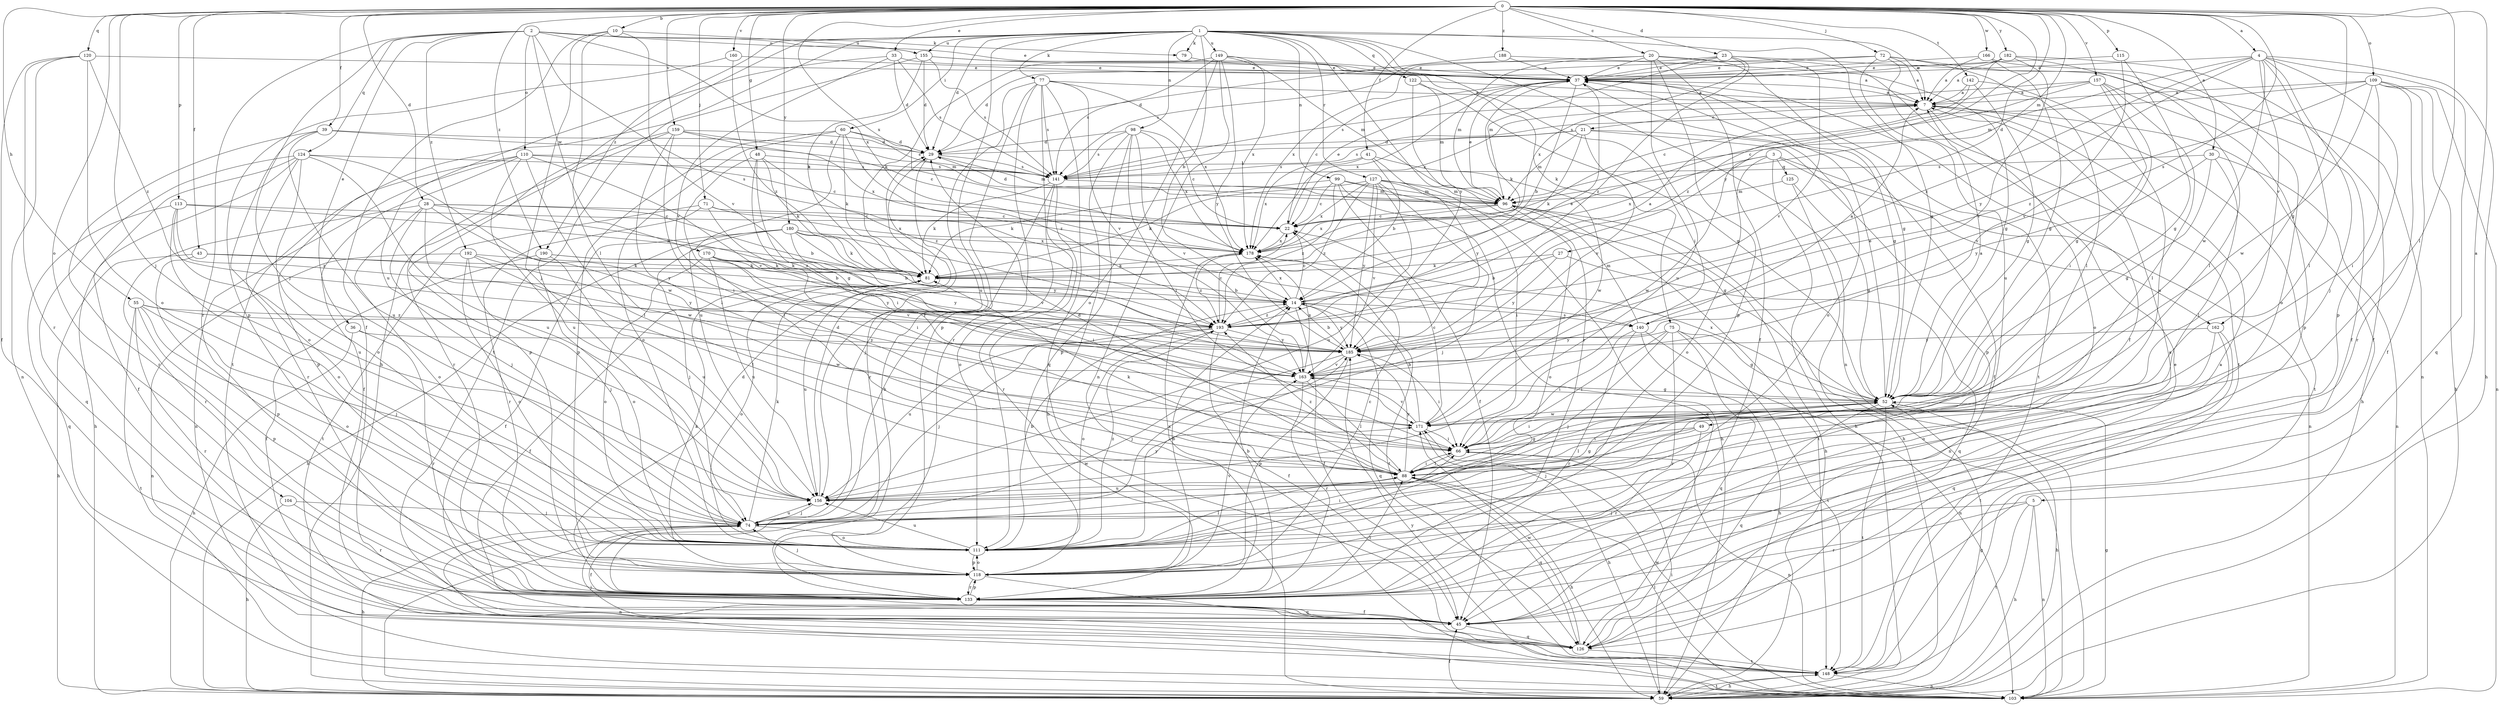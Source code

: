 strict digraph  {
0;
1;
2;
3;
4;
5;
7;
10;
14;
20;
21;
22;
23;
27;
28;
29;
30;
33;
36;
37;
39;
41;
43;
45;
48;
49;
52;
55;
59;
60;
66;
71;
72;
74;
75;
77;
79;
81;
88;
96;
98;
99;
103;
104;
109;
110;
111;
113;
115;
118;
120;
122;
124;
125;
126;
127;
133;
140;
141;
142;
148;
149;
155;
156;
157;
159;
160;
162;
163;
166;
170;
171;
178;
180;
182;
185;
188;
190;
192;
193;
0 -> 4  [label=a];
0 -> 5  [label=a];
0 -> 10  [label=b];
0 -> 20  [label=c];
0 -> 23  [label=d];
0 -> 27  [label=d];
0 -> 28  [label=d];
0 -> 30  [label=e];
0 -> 33  [label=e];
0 -> 39  [label=f];
0 -> 41  [label=f];
0 -> 43  [label=f];
0 -> 48  [label=g];
0 -> 49  [label=g];
0 -> 55  [label=h];
0 -> 71  [label=j];
0 -> 72  [label=j];
0 -> 74  [label=j];
0 -> 88  [label=l];
0 -> 96  [label=m];
0 -> 104  [label=o];
0 -> 109  [label=o];
0 -> 113  [label=p];
0 -> 115  [label=p];
0 -> 120  [label=q];
0 -> 140  [label=s];
0 -> 142  [label=t];
0 -> 157  [label=v];
0 -> 159  [label=v];
0 -> 160  [label=v];
0 -> 166  [label=w];
0 -> 178  [label=x];
0 -> 180  [label=y];
0 -> 182  [label=y];
0 -> 185  [label=y];
0 -> 188  [label=z];
0 -> 190  [label=z];
1 -> 7  [label=a];
1 -> 14  [label=b];
1 -> 29  [label=d];
1 -> 52  [label=g];
1 -> 59  [label=h];
1 -> 60  [label=i];
1 -> 66  [label=i];
1 -> 75  [label=k];
1 -> 77  [label=k];
1 -> 79  [label=k];
1 -> 98  [label=n];
1 -> 99  [label=n];
1 -> 103  [label=n];
1 -> 122  [label=q];
1 -> 127  [label=r];
1 -> 133  [label=r];
1 -> 148  [label=t];
1 -> 149  [label=u];
1 -> 155  [label=u];
1 -> 185  [label=y];
1 -> 190  [label=z];
2 -> 36  [label=e];
2 -> 37  [label=e];
2 -> 74  [label=j];
2 -> 79  [label=k];
2 -> 110  [label=o];
2 -> 124  [label=q];
2 -> 133  [label=r];
2 -> 140  [label=s];
2 -> 155  [label=u];
2 -> 170  [label=w];
2 -> 178  [label=x];
2 -> 192  [label=z];
3 -> 59  [label=h];
3 -> 103  [label=n];
3 -> 111  [label=o];
3 -> 125  [label=q];
3 -> 162  [label=v];
3 -> 171  [label=w];
3 -> 178  [label=x];
4 -> 37  [label=e];
4 -> 59  [label=h];
4 -> 74  [label=j];
4 -> 88  [label=l];
4 -> 96  [label=m];
4 -> 118  [label=p];
4 -> 126  [label=q];
4 -> 162  [label=v];
4 -> 171  [label=w];
4 -> 185  [label=y];
4 -> 193  [label=z];
5 -> 59  [label=h];
5 -> 74  [label=j];
5 -> 103  [label=n];
5 -> 133  [label=r];
5 -> 148  [label=t];
7 -> 21  [label=c];
7 -> 22  [label=c];
7 -> 59  [label=h];
7 -> 111  [label=o];
7 -> 148  [label=t];
10 -> 45  [label=f];
10 -> 74  [label=j];
10 -> 88  [label=l];
10 -> 155  [label=u];
10 -> 163  [label=v];
14 -> 7  [label=a];
14 -> 22  [label=c];
14 -> 45  [label=f];
14 -> 126  [label=q];
14 -> 140  [label=s];
14 -> 178  [label=x];
14 -> 185  [label=y];
14 -> 193  [label=z];
20 -> 37  [label=e];
20 -> 45  [label=f];
20 -> 52  [label=g];
20 -> 96  [label=m];
20 -> 118  [label=p];
20 -> 148  [label=t];
20 -> 156  [label=u];
20 -> 178  [label=x];
21 -> 29  [label=d];
21 -> 45  [label=f];
21 -> 81  [label=k];
21 -> 96  [label=m];
21 -> 118  [label=p];
21 -> 141  [label=s];
21 -> 163  [label=v];
22 -> 37  [label=e];
22 -> 178  [label=x];
23 -> 37  [label=e];
23 -> 45  [label=f];
23 -> 96  [label=m];
23 -> 141  [label=s];
23 -> 163  [label=v];
23 -> 178  [label=x];
23 -> 193  [label=z];
27 -> 14  [label=b];
27 -> 81  [label=k];
27 -> 126  [label=q];
27 -> 185  [label=y];
28 -> 14  [label=b];
28 -> 22  [label=c];
28 -> 74  [label=j];
28 -> 111  [label=o];
28 -> 133  [label=r];
28 -> 171  [label=w];
28 -> 185  [label=y];
28 -> 193  [label=z];
29 -> 96  [label=m];
29 -> 133  [label=r];
29 -> 141  [label=s];
30 -> 52  [label=g];
30 -> 88  [label=l];
30 -> 103  [label=n];
30 -> 141  [label=s];
30 -> 185  [label=y];
33 -> 29  [label=d];
33 -> 37  [label=e];
33 -> 141  [label=s];
33 -> 156  [label=u];
33 -> 163  [label=v];
36 -> 59  [label=h];
36 -> 133  [label=r];
36 -> 185  [label=y];
37 -> 7  [label=a];
37 -> 14  [label=b];
37 -> 22  [label=c];
37 -> 52  [label=g];
37 -> 81  [label=k];
37 -> 111  [label=o];
37 -> 148  [label=t];
37 -> 178  [label=x];
39 -> 29  [label=d];
39 -> 111  [label=o];
39 -> 133  [label=r];
39 -> 156  [label=u];
39 -> 178  [label=x];
41 -> 14  [label=b];
41 -> 141  [label=s];
41 -> 171  [label=w];
41 -> 178  [label=x];
41 -> 185  [label=y];
43 -> 14  [label=b];
43 -> 59  [label=h];
43 -> 81  [label=k];
43 -> 118  [label=p];
45 -> 7  [label=a];
45 -> 126  [label=q];
48 -> 52  [label=g];
48 -> 66  [label=i];
48 -> 81  [label=k];
48 -> 88  [label=l];
48 -> 141  [label=s];
48 -> 193  [label=z];
49 -> 66  [label=i];
49 -> 74  [label=j];
49 -> 88  [label=l];
49 -> 133  [label=r];
52 -> 7  [label=a];
52 -> 37  [label=e];
52 -> 59  [label=h];
52 -> 66  [label=i];
52 -> 126  [label=q];
52 -> 148  [label=t];
52 -> 171  [label=w];
52 -> 178  [label=x];
55 -> 74  [label=j];
55 -> 111  [label=o];
55 -> 118  [label=p];
55 -> 133  [label=r];
55 -> 148  [label=t];
55 -> 171  [label=w];
55 -> 193  [label=z];
59 -> 45  [label=f];
59 -> 52  [label=g];
59 -> 66  [label=i];
59 -> 148  [label=t];
60 -> 29  [label=d];
60 -> 81  [label=k];
60 -> 111  [label=o];
60 -> 118  [label=p];
60 -> 141  [label=s];
60 -> 156  [label=u];
60 -> 193  [label=z];
66 -> 88  [label=l];
66 -> 103  [label=n];
71 -> 22  [label=c];
71 -> 66  [label=i];
71 -> 133  [label=r];
71 -> 148  [label=t];
71 -> 178  [label=x];
72 -> 7  [label=a];
72 -> 29  [label=d];
72 -> 37  [label=e];
72 -> 45  [label=f];
72 -> 88  [label=l];
72 -> 103  [label=n];
72 -> 156  [label=u];
74 -> 45  [label=f];
74 -> 59  [label=h];
74 -> 81  [label=k];
74 -> 103  [label=n];
74 -> 111  [label=o];
74 -> 156  [label=u];
75 -> 52  [label=g];
75 -> 66  [label=i];
75 -> 74  [label=j];
75 -> 126  [label=q];
75 -> 133  [label=r];
75 -> 148  [label=t];
75 -> 185  [label=y];
77 -> 7  [label=a];
77 -> 59  [label=h];
77 -> 118  [label=p];
77 -> 126  [label=q];
77 -> 133  [label=r];
77 -> 141  [label=s];
77 -> 156  [label=u];
77 -> 163  [label=v];
77 -> 178  [label=x];
79 -> 37  [label=e];
81 -> 14  [label=b];
81 -> 45  [label=f];
81 -> 111  [label=o];
81 -> 156  [label=u];
88 -> 29  [label=d];
88 -> 52  [label=g];
88 -> 59  [label=h];
88 -> 66  [label=i];
88 -> 81  [label=k];
88 -> 126  [label=q];
88 -> 156  [label=u];
88 -> 185  [label=y];
88 -> 193  [label=z];
96 -> 22  [label=c];
96 -> 29  [label=d];
96 -> 37  [label=e];
96 -> 59  [label=h];
96 -> 103  [label=n];
96 -> 111  [label=o];
96 -> 148  [label=t];
96 -> 178  [label=x];
98 -> 22  [label=c];
98 -> 29  [label=d];
98 -> 59  [label=h];
98 -> 66  [label=i];
98 -> 118  [label=p];
98 -> 141  [label=s];
98 -> 163  [label=v];
98 -> 178  [label=x];
99 -> 22  [label=c];
99 -> 45  [label=f];
99 -> 52  [label=g];
99 -> 81  [label=k];
99 -> 96  [label=m];
99 -> 126  [label=q];
99 -> 193  [label=z];
103 -> 52  [label=g];
103 -> 88  [label=l];
103 -> 171  [label=w];
103 -> 185  [label=y];
104 -> 59  [label=h];
104 -> 74  [label=j];
104 -> 133  [label=r];
109 -> 7  [label=a];
109 -> 45  [label=f];
109 -> 59  [label=h];
109 -> 66  [label=i];
109 -> 103  [label=n];
109 -> 133  [label=r];
109 -> 141  [label=s];
109 -> 171  [label=w];
109 -> 193  [label=z];
110 -> 22  [label=c];
110 -> 45  [label=f];
110 -> 88  [label=l];
110 -> 103  [label=n];
110 -> 118  [label=p];
110 -> 141  [label=s];
110 -> 156  [label=u];
110 -> 163  [label=v];
111 -> 14  [label=b];
111 -> 66  [label=i];
111 -> 88  [label=l];
111 -> 118  [label=p];
111 -> 156  [label=u];
111 -> 185  [label=y];
111 -> 193  [label=z];
113 -> 22  [label=c];
113 -> 81  [label=k];
113 -> 111  [label=o];
113 -> 126  [label=q];
113 -> 156  [label=u];
113 -> 193  [label=z];
115 -> 37  [label=e];
115 -> 52  [label=g];
115 -> 163  [label=v];
118 -> 14  [label=b];
118 -> 22  [label=c];
118 -> 74  [label=j];
118 -> 81  [label=k];
118 -> 111  [label=o];
118 -> 126  [label=q];
118 -> 133  [label=r];
118 -> 163  [label=v];
120 -> 37  [label=e];
120 -> 45  [label=f];
120 -> 103  [label=n];
120 -> 111  [label=o];
120 -> 133  [label=r];
120 -> 193  [label=z];
122 -> 7  [label=a];
122 -> 52  [label=g];
122 -> 96  [label=m];
122 -> 133  [label=r];
124 -> 45  [label=f];
124 -> 59  [label=h];
124 -> 111  [label=o];
124 -> 126  [label=q];
124 -> 133  [label=r];
124 -> 141  [label=s];
124 -> 156  [label=u];
124 -> 171  [label=w];
125 -> 52  [label=g];
125 -> 59  [label=h];
125 -> 96  [label=m];
126 -> 37  [label=e];
126 -> 74  [label=j];
126 -> 148  [label=t];
126 -> 171  [label=w];
127 -> 59  [label=h];
127 -> 66  [label=i];
127 -> 74  [label=j];
127 -> 81  [label=k];
127 -> 96  [label=m];
127 -> 156  [label=u];
127 -> 163  [label=v];
127 -> 178  [label=x];
127 -> 185  [label=y];
127 -> 193  [label=z];
133 -> 7  [label=a];
133 -> 14  [label=b];
133 -> 29  [label=d];
133 -> 45  [label=f];
133 -> 88  [label=l];
133 -> 118  [label=p];
133 -> 178  [label=x];
140 -> 7  [label=a];
140 -> 59  [label=h];
140 -> 66  [label=i];
140 -> 96  [label=m];
140 -> 103  [label=n];
140 -> 133  [label=r];
141 -> 74  [label=j];
141 -> 81  [label=k];
141 -> 96  [label=m];
141 -> 111  [label=o];
141 -> 133  [label=r];
142 -> 7  [label=a];
142 -> 22  [label=c];
142 -> 52  [label=g];
142 -> 156  [label=u];
148 -> 59  [label=h];
148 -> 103  [label=n];
149 -> 37  [label=e];
149 -> 81  [label=k];
149 -> 96  [label=m];
149 -> 103  [label=n];
149 -> 111  [label=o];
149 -> 141  [label=s];
149 -> 178  [label=x];
149 -> 185  [label=y];
155 -> 7  [label=a];
155 -> 29  [label=d];
155 -> 37  [label=e];
155 -> 81  [label=k];
155 -> 141  [label=s];
155 -> 148  [label=t];
156 -> 29  [label=d];
156 -> 52  [label=g];
156 -> 74  [label=j];
156 -> 171  [label=w];
157 -> 7  [label=a];
157 -> 22  [label=c];
157 -> 52  [label=g];
157 -> 66  [label=i];
157 -> 88  [label=l];
157 -> 118  [label=p];
157 -> 141  [label=s];
159 -> 22  [label=c];
159 -> 29  [label=d];
159 -> 66  [label=i];
159 -> 88  [label=l];
159 -> 96  [label=m];
159 -> 118  [label=p];
159 -> 133  [label=r];
160 -> 37  [label=e];
160 -> 118  [label=p];
160 -> 193  [label=z];
162 -> 111  [label=o];
162 -> 126  [label=q];
162 -> 148  [label=t];
162 -> 185  [label=y];
163 -> 52  [label=g];
163 -> 88  [label=l];
163 -> 133  [label=r];
163 -> 178  [label=x];
166 -> 7  [label=a];
166 -> 37  [label=e];
166 -> 52  [label=g];
166 -> 111  [label=o];
170 -> 14  [label=b];
170 -> 81  [label=k];
170 -> 111  [label=o];
170 -> 156  [label=u];
170 -> 163  [label=v];
170 -> 185  [label=y];
171 -> 14  [label=b];
171 -> 22  [label=c];
171 -> 59  [label=h];
171 -> 66  [label=i];
171 -> 163  [label=v];
178 -> 81  [label=k];
178 -> 148  [label=t];
178 -> 193  [label=z];
180 -> 45  [label=f];
180 -> 59  [label=h];
180 -> 66  [label=i];
180 -> 74  [label=j];
180 -> 81  [label=k];
180 -> 163  [label=v];
180 -> 178  [label=x];
180 -> 185  [label=y];
182 -> 7  [label=a];
182 -> 37  [label=e];
182 -> 45  [label=f];
182 -> 88  [label=l];
182 -> 163  [label=v];
182 -> 193  [label=z];
185 -> 14  [label=b];
185 -> 66  [label=i];
185 -> 74  [label=j];
185 -> 118  [label=p];
185 -> 163  [label=v];
188 -> 29  [label=d];
188 -> 37  [label=e];
188 -> 52  [label=g];
190 -> 45  [label=f];
190 -> 81  [label=k];
190 -> 111  [label=o];
190 -> 156  [label=u];
190 -> 185  [label=y];
192 -> 74  [label=j];
192 -> 81  [label=k];
192 -> 88  [label=l];
192 -> 103  [label=n];
192 -> 111  [label=o];
192 -> 185  [label=y];
193 -> 22  [label=c];
193 -> 37  [label=e];
193 -> 45  [label=f];
193 -> 74  [label=j];
193 -> 111  [label=o];
193 -> 156  [label=u];
193 -> 185  [label=y];
}
